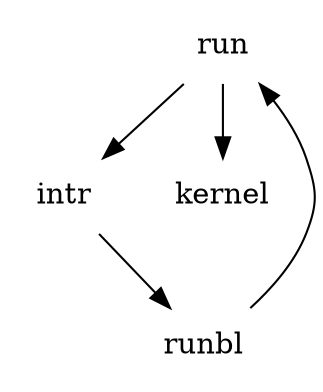 digraph structs {
	node [shape=plaintext]
	run -> intr
	intr -> runbl
	runbl -> run
	run -> kernel
}
